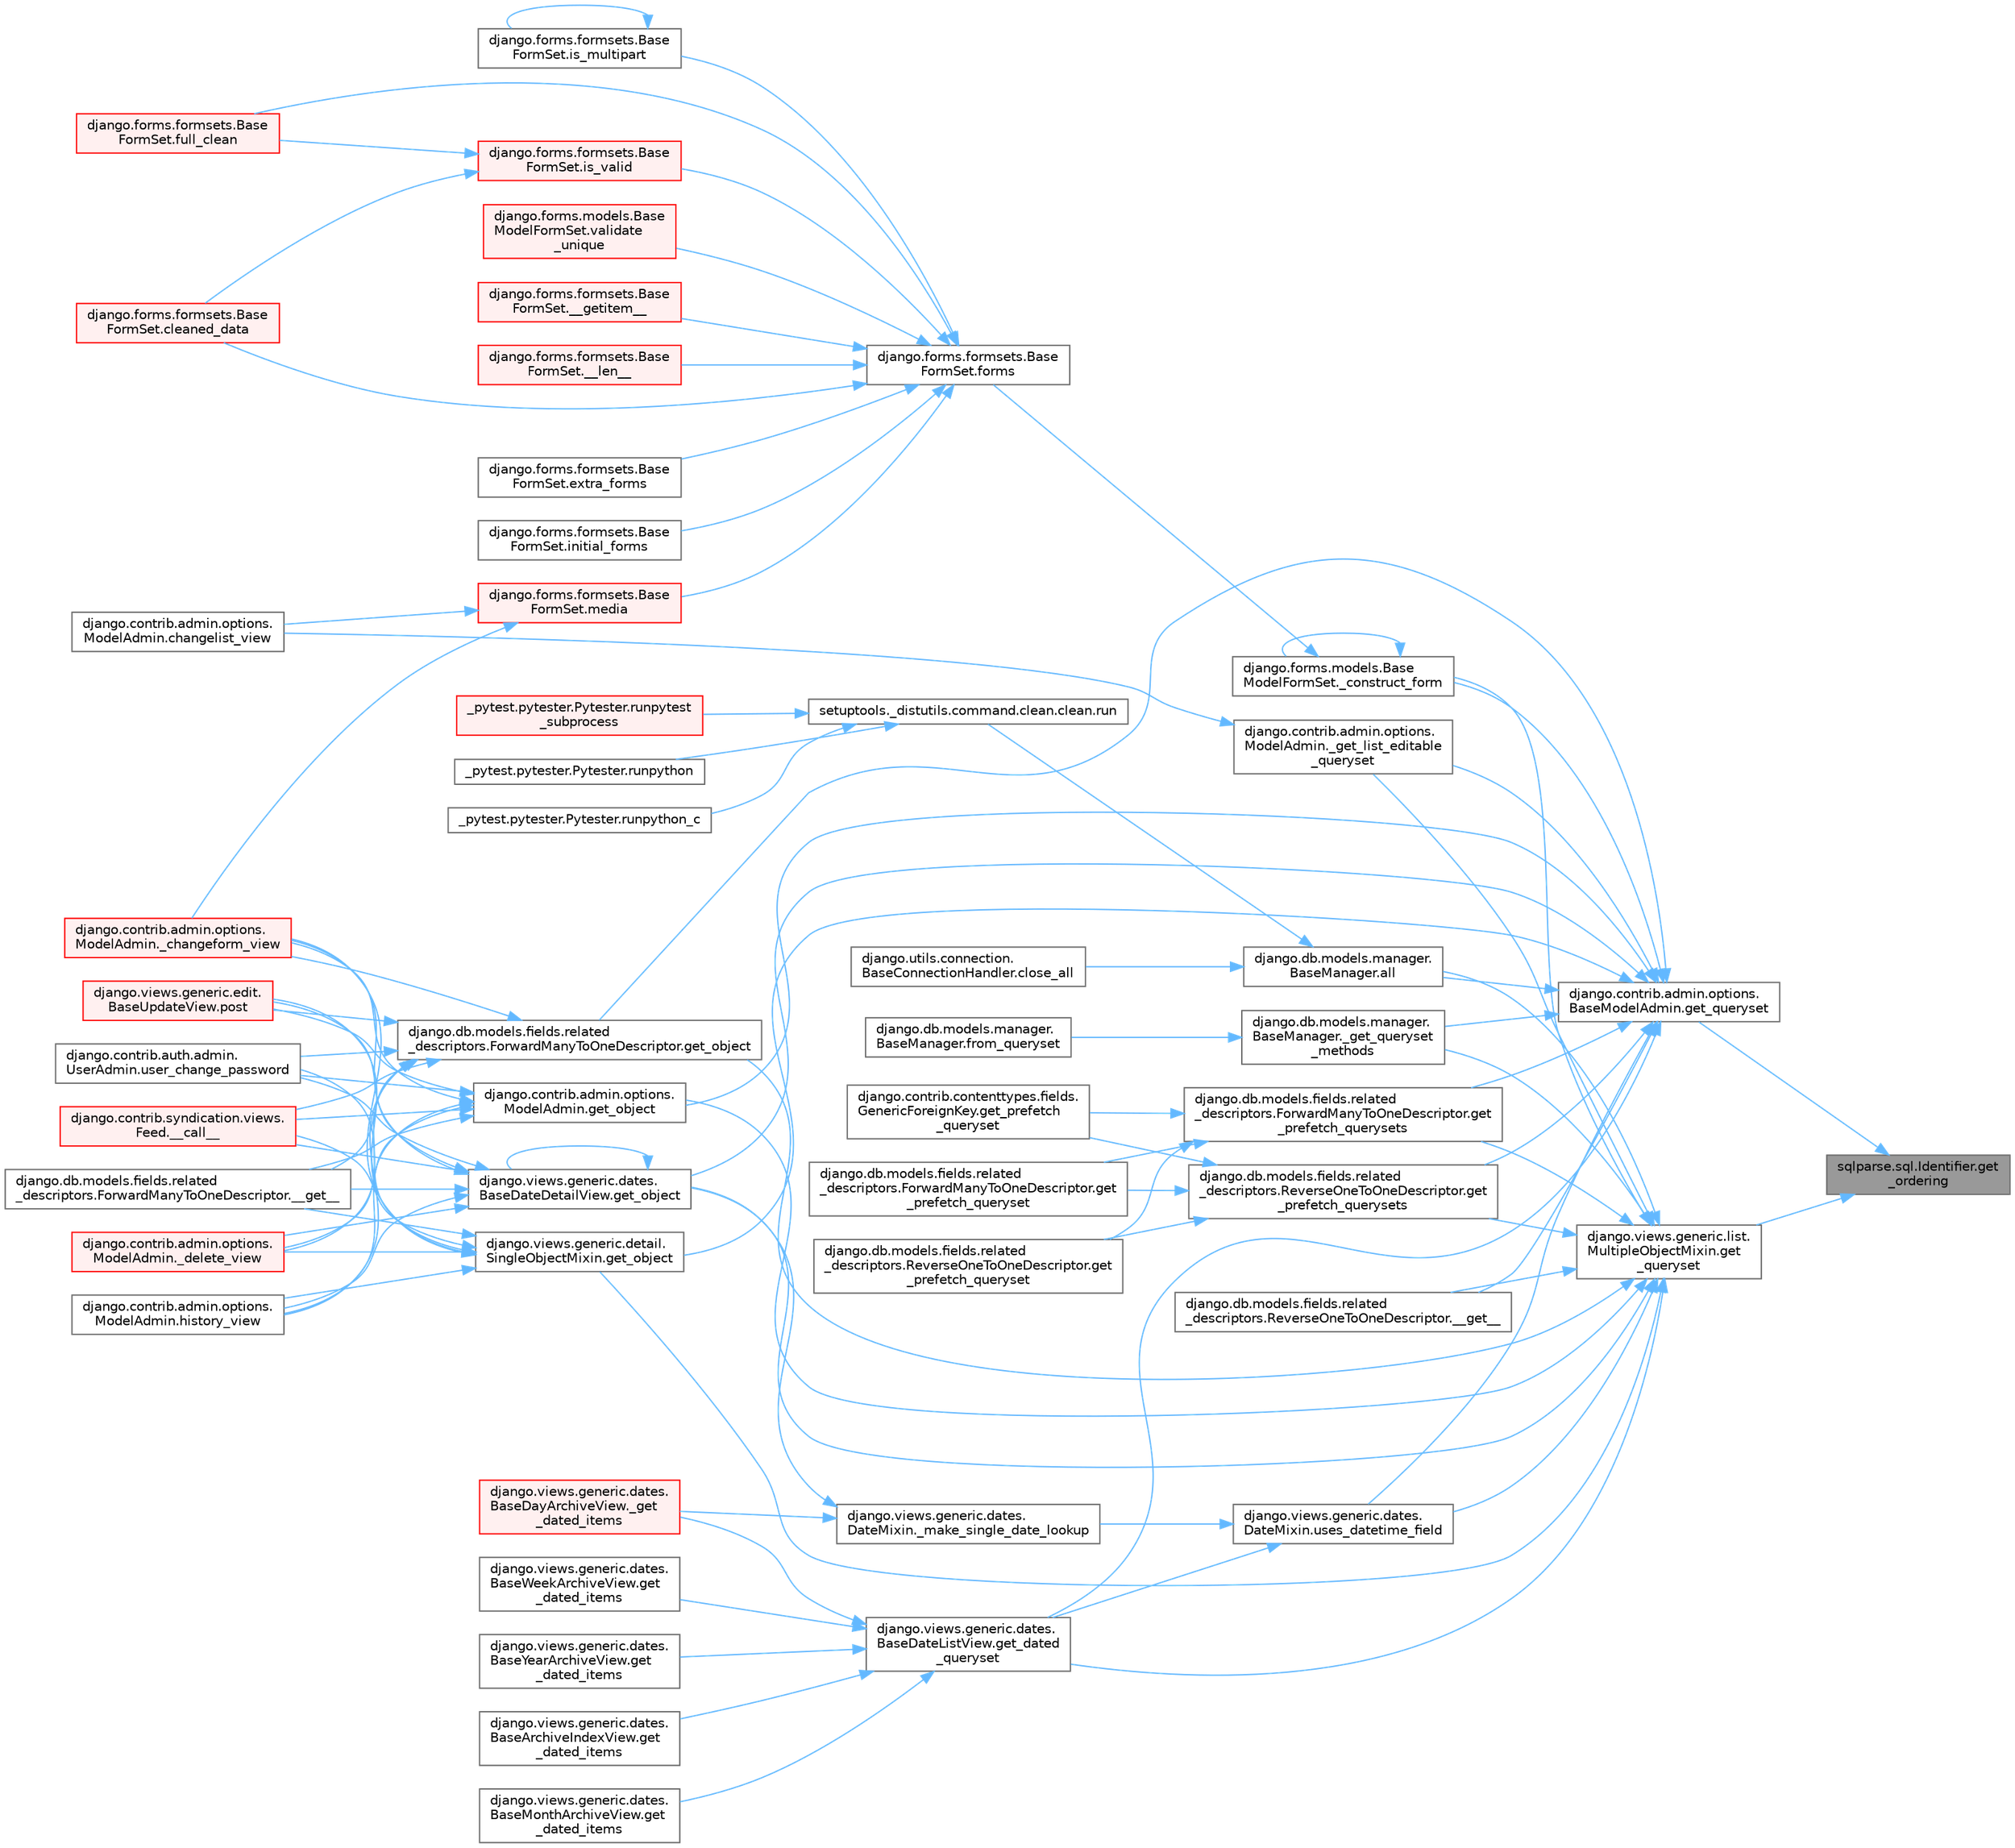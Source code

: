 digraph "sqlparse.sql.Identifier.get_ordering"
{
 // LATEX_PDF_SIZE
  bgcolor="transparent";
  edge [fontname=Helvetica,fontsize=10,labelfontname=Helvetica,labelfontsize=10];
  node [fontname=Helvetica,fontsize=10,shape=box,height=0.2,width=0.4];
  rankdir="RL";
  Node1 [id="Node000001",label="sqlparse.sql.Identifier.get\l_ordering",height=0.2,width=0.4,color="gray40", fillcolor="grey60", style="filled", fontcolor="black",tooltip=" "];
  Node1 -> Node2 [id="edge1_Node000001_Node000002",dir="back",color="steelblue1",style="solid",tooltip=" "];
  Node2 [id="Node000002",label="django.contrib.admin.options.\lBaseModelAdmin.get_queryset",height=0.2,width=0.4,color="grey40", fillcolor="white", style="filled",URL="$classdjango_1_1contrib_1_1admin_1_1options_1_1_base_model_admin.html#a785da85de69766ce5f736de0e4de80c5",tooltip=" "];
  Node2 -> Node3 [id="edge2_Node000002_Node000003",dir="back",color="steelblue1",style="solid",tooltip=" "];
  Node3 [id="Node000003",label="django.db.models.fields.related\l_descriptors.ReverseOneToOneDescriptor.__get__",height=0.2,width=0.4,color="grey40", fillcolor="white", style="filled",URL="$classdjango_1_1db_1_1models_1_1fields_1_1related__descriptors_1_1_reverse_one_to_one_descriptor.html#ad62c522f9bb4b91174a3437b3f978f6b",tooltip=" "];
  Node2 -> Node4 [id="edge3_Node000002_Node000004",dir="back",color="steelblue1",style="solid",tooltip=" "];
  Node4 [id="Node000004",label="django.forms.models.Base\lModelFormSet._construct_form",height=0.2,width=0.4,color="grey40", fillcolor="white", style="filled",URL="$classdjango_1_1forms_1_1models_1_1_base_model_form_set.html#a2318f52c4f2963f7674c8e15e2f3c324",tooltip=" "];
  Node4 -> Node4 [id="edge4_Node000004_Node000004",dir="back",color="steelblue1",style="solid",tooltip=" "];
  Node4 -> Node5 [id="edge5_Node000004_Node000005",dir="back",color="steelblue1",style="solid",tooltip=" "];
  Node5 [id="Node000005",label="django.forms.formsets.Base\lFormSet.forms",height=0.2,width=0.4,color="grey40", fillcolor="white", style="filled",URL="$classdjango_1_1forms_1_1formsets_1_1_base_form_set.html#a398234150267aa3c6dceaa20a7a507f1",tooltip=" "];
  Node5 -> Node6 [id="edge6_Node000005_Node000006",dir="back",color="steelblue1",style="solid",tooltip=" "];
  Node6 [id="Node000006",label="django.forms.formsets.Base\lFormSet.__getitem__",height=0.2,width=0.4,color="red", fillcolor="#FFF0F0", style="filled",URL="$classdjango_1_1forms_1_1formsets_1_1_base_form_set.html#a3ed6460d03a41c30d519e9170d0a17cc",tooltip=" "];
  Node5 -> Node3177 [id="edge7_Node000005_Node003177",dir="back",color="steelblue1",style="solid",tooltip=" "];
  Node3177 [id="Node003177",label="django.forms.formsets.Base\lFormSet.__len__",height=0.2,width=0.4,color="red", fillcolor="#FFF0F0", style="filled",URL="$classdjango_1_1forms_1_1formsets_1_1_base_form_set.html#aa8c1dfbddcb29c04ad7bf814137b3c36",tooltip=" "];
  Node5 -> Node1765 [id="edge8_Node000005_Node001765",dir="back",color="steelblue1",style="solid",tooltip=" "];
  Node1765 [id="Node001765",label="django.forms.formsets.Base\lFormSet.cleaned_data",height=0.2,width=0.4,color="red", fillcolor="#FFF0F0", style="filled",URL="$classdjango_1_1forms_1_1formsets_1_1_base_form_set.html#ae51d85dd3faa160668adba372c4e87f7",tooltip=" "];
  Node5 -> Node1918 [id="edge9_Node000005_Node001918",dir="back",color="steelblue1",style="solid",tooltip=" "];
  Node1918 [id="Node001918",label="django.forms.formsets.Base\lFormSet.extra_forms",height=0.2,width=0.4,color="grey40", fillcolor="white", style="filled",URL="$classdjango_1_1forms_1_1formsets_1_1_base_form_set.html#a80e8dd7968259b3ccdfd86ac190c342a",tooltip=" "];
  Node5 -> Node1785 [id="edge10_Node000005_Node001785",dir="back",color="steelblue1",style="solid",tooltip=" "];
  Node1785 [id="Node001785",label="django.forms.formsets.Base\lFormSet.full_clean",height=0.2,width=0.4,color="red", fillcolor="#FFF0F0", style="filled",URL="$classdjango_1_1forms_1_1formsets_1_1_base_form_set.html#aa475bdb58853c14bfcd93bd7b494e3b1",tooltip=" "];
  Node5 -> Node1919 [id="edge11_Node000005_Node001919",dir="back",color="steelblue1",style="solid",tooltip=" "];
  Node1919 [id="Node001919",label="django.forms.formsets.Base\lFormSet.initial_forms",height=0.2,width=0.4,color="grey40", fillcolor="white", style="filled",URL="$classdjango_1_1forms_1_1formsets_1_1_base_form_set.html#a36a0e4b12f42f368c74d3a704cc58d03",tooltip=" "];
  Node5 -> Node1891 [id="edge12_Node000005_Node001891",dir="back",color="steelblue1",style="solid",tooltip=" "];
  Node1891 [id="Node001891",label="django.forms.formsets.Base\lFormSet.is_multipart",height=0.2,width=0.4,color="grey40", fillcolor="white", style="filled",URL="$classdjango_1_1forms_1_1formsets_1_1_base_form_set.html#a70cb5455998cfb8556810d3215d617c8",tooltip=" "];
  Node1891 -> Node1891 [id="edge13_Node001891_Node001891",dir="back",color="steelblue1",style="solid",tooltip=" "];
  Node5 -> Node1784 [id="edge14_Node000005_Node001784",dir="back",color="steelblue1",style="solid",tooltip=" "];
  Node1784 [id="Node001784",label="django.forms.formsets.Base\lFormSet.is_valid",height=0.2,width=0.4,color="red", fillcolor="#FFF0F0", style="filled",URL="$classdjango_1_1forms_1_1formsets_1_1_base_form_set.html#a713477cfb7c01e723400df62b49c250c",tooltip=" "];
  Node1784 -> Node1765 [id="edge15_Node001784_Node001765",dir="back",color="steelblue1",style="solid",tooltip=" "];
  Node1784 -> Node1785 [id="edge16_Node001784_Node001785",dir="back",color="steelblue1",style="solid",tooltip=" "];
  Node5 -> Node1892 [id="edge17_Node000005_Node001892",dir="back",color="steelblue1",style="solid",tooltip=" "];
  Node1892 [id="Node001892",label="django.forms.formsets.Base\lFormSet.media",height=0.2,width=0.4,color="red", fillcolor="#FFF0F0", style="filled",URL="$classdjango_1_1forms_1_1formsets_1_1_base_form_set.html#a6f8913e4888f6eb8afa928cf91e9c8f9",tooltip=" "];
  Node1892 -> Node1893 [id="edge18_Node001892_Node001893",dir="back",color="steelblue1",style="solid",tooltip=" "];
  Node1893 [id="Node001893",label="django.contrib.admin.options.\lModelAdmin._changeform_view",height=0.2,width=0.4,color="red", fillcolor="#FFF0F0", style="filled",URL="$classdjango_1_1contrib_1_1admin_1_1options_1_1_model_admin.html#a06082f9f8128d66a16cda8098c673dae",tooltip=" "];
  Node1892 -> Node1897 [id="edge19_Node001892_Node001897",dir="back",color="steelblue1",style="solid",tooltip=" "];
  Node1897 [id="Node001897",label="django.contrib.admin.options.\lModelAdmin.changelist_view",height=0.2,width=0.4,color="grey40", fillcolor="white", style="filled",URL="$classdjango_1_1contrib_1_1admin_1_1options_1_1_model_admin.html#af5f3d8010317ded7325e649561a4d909",tooltip=" "];
  Node5 -> Node3178 [id="edge20_Node000005_Node003178",dir="back",color="steelblue1",style="solid",tooltip=" "];
  Node3178 [id="Node003178",label="django.forms.models.Base\lModelFormSet.validate\l_unique",height=0.2,width=0.4,color="red", fillcolor="#FFF0F0", style="filled",URL="$classdjango_1_1forms_1_1models_1_1_base_model_form_set.html#a0d01f97a86fd02a126b2fd51d02fd07d",tooltip=" "];
  Node2 -> Node2736 [id="edge21_Node000002_Node002736",dir="back",color="steelblue1",style="solid",tooltip=" "];
  Node2736 [id="Node002736",label="django.contrib.admin.options.\lModelAdmin._get_list_editable\l_queryset",height=0.2,width=0.4,color="grey40", fillcolor="white", style="filled",URL="$classdjango_1_1contrib_1_1admin_1_1options_1_1_model_admin.html#ae453d8065f838cd81cab58bc5797fd99",tooltip=" "];
  Node2736 -> Node1897 [id="edge22_Node002736_Node001897",dir="back",color="steelblue1",style="solid",tooltip=" "];
  Node2 -> Node2737 [id="edge23_Node000002_Node002737",dir="back",color="steelblue1",style="solid",tooltip=" "];
  Node2737 [id="Node002737",label="django.db.models.manager.\lBaseManager._get_queryset\l_methods",height=0.2,width=0.4,color="grey40", fillcolor="white", style="filled",URL="$classdjango_1_1db_1_1models_1_1manager_1_1_base_manager.html#a7ef7be0dacbeaa96e518c225b954d2c4",tooltip=" "];
  Node2737 -> Node2738 [id="edge24_Node002737_Node002738",dir="back",color="steelblue1",style="solid",tooltip=" "];
  Node2738 [id="Node002738",label="django.db.models.manager.\lBaseManager.from_queryset",height=0.2,width=0.4,color="grey40", fillcolor="white", style="filled",URL="$classdjango_1_1db_1_1models_1_1manager_1_1_base_manager.html#a539a31c3e4714b562c785d374a2dbc9b",tooltip=" "];
  Node2 -> Node2739 [id="edge25_Node000002_Node002739",dir="back",color="steelblue1",style="solid",tooltip=" "];
  Node2739 [id="Node002739",label="django.db.models.manager.\lBaseManager.all",height=0.2,width=0.4,color="grey40", fillcolor="white", style="filled",URL="$classdjango_1_1db_1_1models_1_1manager_1_1_base_manager.html#a348dacddedfc163dc130f6c2620869b0",tooltip=" "];
  Node2739 -> Node2740 [id="edge26_Node002739_Node002740",dir="back",color="steelblue1",style="solid",tooltip=" "];
  Node2740 [id="Node002740",label="django.utils.connection.\lBaseConnectionHandler.close_all",height=0.2,width=0.4,color="grey40", fillcolor="white", style="filled",URL="$classdjango_1_1utils_1_1connection_1_1_base_connection_handler.html#a2dbd9163239e828581c41273647476dc",tooltip=" "];
  Node2739 -> Node2741 [id="edge27_Node002739_Node002741",dir="back",color="steelblue1",style="solid",tooltip=" "];
  Node2741 [id="Node002741",label="setuptools._distutils.command.clean.clean.run",height=0.2,width=0.4,color="grey40", fillcolor="white", style="filled",URL="$classsetuptools_1_1__distutils_1_1command_1_1clean_1_1clean.html#a578cf5beb91399cf9f10329bcd7e0dd5",tooltip=" "];
  Node2741 -> Node88 [id="edge28_Node002741_Node000088",dir="back",color="steelblue1",style="solid",tooltip=" "];
  Node88 [id="Node000088",label="_pytest.pytester.Pytester.runpytest\l_subprocess",height=0.2,width=0.4,color="red", fillcolor="#FFF0F0", style="filled",URL="$class__pytest_1_1pytester_1_1_pytester.html#a59323c6d6a1469a1206f1c0b8fce99c9",tooltip=" "];
  Node2741 -> Node90 [id="edge29_Node002741_Node000090",dir="back",color="steelblue1",style="solid",tooltip=" "];
  Node90 [id="Node000090",label="_pytest.pytester.Pytester.runpython",height=0.2,width=0.4,color="grey40", fillcolor="white", style="filled",URL="$class__pytest_1_1pytester_1_1_pytester.html#a4e0c539507f15fd333cf618faf9687ef",tooltip=" "];
  Node2741 -> Node91 [id="edge30_Node002741_Node000091",dir="back",color="steelblue1",style="solid",tooltip=" "];
  Node91 [id="Node000091",label="_pytest.pytester.Pytester.runpython_c",height=0.2,width=0.4,color="grey40", fillcolor="white", style="filled",URL="$class__pytest_1_1pytester_1_1_pytester.html#aea789acfe206d9c40d9a6bf54a337f2a",tooltip=" "];
  Node2 -> Node2742 [id="edge31_Node000002_Node002742",dir="back",color="steelblue1",style="solid",tooltip=" "];
  Node2742 [id="Node002742",label="django.views.generic.dates.\lBaseDateListView.get_dated\l_queryset",height=0.2,width=0.4,color="grey40", fillcolor="white", style="filled",URL="$classdjango_1_1views_1_1generic_1_1dates_1_1_base_date_list_view.html#ad97300c63f99eef4ed95aa9d8f73520b",tooltip=" "];
  Node2742 -> Node2743 [id="edge32_Node002742_Node002743",dir="back",color="steelblue1",style="solid",tooltip=" "];
  Node2743 [id="Node002743",label="django.views.generic.dates.\lBaseDayArchiveView._get\l_dated_items",height=0.2,width=0.4,color="red", fillcolor="#FFF0F0", style="filled",URL="$classdjango_1_1views_1_1generic_1_1dates_1_1_base_day_archive_view.html#a3ca193a0859b2fbe8f0ae162272652f8",tooltip=" "];
  Node2742 -> Node2746 [id="edge33_Node002742_Node002746",dir="back",color="steelblue1",style="solid",tooltip=" "];
  Node2746 [id="Node002746",label="django.views.generic.dates.\lBaseArchiveIndexView.get\l_dated_items",height=0.2,width=0.4,color="grey40", fillcolor="white", style="filled",URL="$classdjango_1_1views_1_1generic_1_1dates_1_1_base_archive_index_view.html#ab9794c8a807f2b820629179ebfc41e2c",tooltip=" "];
  Node2742 -> Node2747 [id="edge34_Node002742_Node002747",dir="back",color="steelblue1",style="solid",tooltip=" "];
  Node2747 [id="Node002747",label="django.views.generic.dates.\lBaseMonthArchiveView.get\l_dated_items",height=0.2,width=0.4,color="grey40", fillcolor="white", style="filled",URL="$classdjango_1_1views_1_1generic_1_1dates_1_1_base_month_archive_view.html#ae62ad9b839e3904bd2162b5e92b6d02d",tooltip=" "];
  Node2742 -> Node2748 [id="edge35_Node002742_Node002748",dir="back",color="steelblue1",style="solid",tooltip=" "];
  Node2748 [id="Node002748",label="django.views.generic.dates.\lBaseWeekArchiveView.get\l_dated_items",height=0.2,width=0.4,color="grey40", fillcolor="white", style="filled",URL="$classdjango_1_1views_1_1generic_1_1dates_1_1_base_week_archive_view.html#a4217000f6b9b08cbc97f6b079ad98ea5",tooltip=" "];
  Node2742 -> Node2749 [id="edge36_Node002742_Node002749",dir="back",color="steelblue1",style="solid",tooltip=" "];
  Node2749 [id="Node002749",label="django.views.generic.dates.\lBaseYearArchiveView.get\l_dated_items",height=0.2,width=0.4,color="grey40", fillcolor="white", style="filled",URL="$classdjango_1_1views_1_1generic_1_1dates_1_1_base_year_archive_view.html#af1e2e3364ceacb5fd46eef85345ee94a",tooltip=" "];
  Node2 -> Node2750 [id="edge37_Node000002_Node002750",dir="back",color="steelblue1",style="solid",tooltip=" "];
  Node2750 [id="Node002750",label="django.contrib.admin.options.\lModelAdmin.get_object",height=0.2,width=0.4,color="grey40", fillcolor="white", style="filled",URL="$classdjango_1_1contrib_1_1admin_1_1options_1_1_model_admin.html#ac7b9acc5607b931a130f004f73adcc6c",tooltip=" "];
  Node2750 -> Node1910 [id="edge38_Node002750_Node001910",dir="back",color="steelblue1",style="solid",tooltip=" "];
  Node1910 [id="Node001910",label="django.contrib.syndication.views.\lFeed.__call__",height=0.2,width=0.4,color="red", fillcolor="#FFF0F0", style="filled",URL="$classdjango_1_1contrib_1_1syndication_1_1views_1_1_feed.html#ac7a9680a1b709d8eb37ae3c6ce000220",tooltip=" "];
  Node2750 -> Node1318 [id="edge39_Node002750_Node001318",dir="back",color="steelblue1",style="solid",tooltip=" "];
  Node1318 [id="Node001318",label="django.db.models.fields.related\l_descriptors.ForwardManyToOneDescriptor.__get__",height=0.2,width=0.4,color="grey40", fillcolor="white", style="filled",URL="$classdjango_1_1db_1_1models_1_1fields_1_1related__descriptors_1_1_forward_many_to_one_descriptor.html#a52832880c8df770ce001c0b0bb51e64d",tooltip=" "];
  Node2750 -> Node1893 [id="edge40_Node002750_Node001893",dir="back",color="steelblue1",style="solid",tooltip=" "];
  Node2750 -> Node186 [id="edge41_Node002750_Node000186",dir="back",color="steelblue1",style="solid",tooltip=" "];
  Node186 [id="Node000186",label="django.contrib.admin.options.\lModelAdmin._delete_view",height=0.2,width=0.4,color="red", fillcolor="#FFF0F0", style="filled",URL="$classdjango_1_1contrib_1_1admin_1_1options_1_1_model_admin.html#a227a18e24751790170d555523ab15e93",tooltip=" "];
  Node2750 -> Node2700 [id="edge42_Node002750_Node002700",dir="back",color="steelblue1",style="solid",tooltip=" "];
  Node2700 [id="Node002700",label="django.contrib.admin.options.\lModelAdmin.history_view",height=0.2,width=0.4,color="grey40", fillcolor="white", style="filled",URL="$classdjango_1_1contrib_1_1admin_1_1options_1_1_model_admin.html#aaa87a68789f637fa6682c1daf2a4bda8",tooltip=" "];
  Node2750 -> Node2701 [id="edge43_Node002750_Node002701",dir="back",color="steelblue1",style="solid",tooltip=" "];
  Node2701 [id="Node002701",label="django.views.generic.edit.\lBaseUpdateView.post",height=0.2,width=0.4,color="red", fillcolor="#FFF0F0", style="filled",URL="$classdjango_1_1views_1_1generic_1_1edit_1_1_base_update_view.html#abb9e5510c9d5b54425f0874940f45d73",tooltip=" "];
  Node2750 -> Node2702 [id="edge44_Node002750_Node002702",dir="back",color="steelblue1",style="solid",tooltip=" "];
  Node2702 [id="Node002702",label="django.contrib.auth.admin.\lUserAdmin.user_change_password",height=0.2,width=0.4,color="grey40", fillcolor="white", style="filled",URL="$classdjango_1_1contrib_1_1auth_1_1admin_1_1_user_admin.html#a65ccab8e46b966ac28d5b117abf0d5f5",tooltip=" "];
  Node2 -> Node2699 [id="edge45_Node000002_Node002699",dir="back",color="steelblue1",style="solid",tooltip=" "];
  Node2699 [id="Node002699",label="django.db.models.fields.related\l_descriptors.ForwardManyToOneDescriptor.get_object",height=0.2,width=0.4,color="grey40", fillcolor="white", style="filled",URL="$classdjango_1_1db_1_1models_1_1fields_1_1related__descriptors_1_1_forward_many_to_one_descriptor.html#a53e30c8b305a3998dd43c1e6357e4bc4",tooltip=" "];
  Node2699 -> Node1910 [id="edge46_Node002699_Node001910",dir="back",color="steelblue1",style="solid",tooltip=" "];
  Node2699 -> Node1318 [id="edge47_Node002699_Node001318",dir="back",color="steelblue1",style="solid",tooltip=" "];
  Node2699 -> Node1893 [id="edge48_Node002699_Node001893",dir="back",color="steelblue1",style="solid",tooltip=" "];
  Node2699 -> Node186 [id="edge49_Node002699_Node000186",dir="back",color="steelblue1",style="solid",tooltip=" "];
  Node2699 -> Node2700 [id="edge50_Node002699_Node002700",dir="back",color="steelblue1",style="solid",tooltip=" "];
  Node2699 -> Node2701 [id="edge51_Node002699_Node002701",dir="back",color="steelblue1",style="solid",tooltip=" "];
  Node2699 -> Node2702 [id="edge52_Node002699_Node002702",dir="back",color="steelblue1",style="solid",tooltip=" "];
  Node2 -> Node2751 [id="edge53_Node000002_Node002751",dir="back",color="steelblue1",style="solid",tooltip=" "];
  Node2751 [id="Node002751",label="django.views.generic.dates.\lBaseDateDetailView.get_object",height=0.2,width=0.4,color="grey40", fillcolor="white", style="filled",URL="$classdjango_1_1views_1_1generic_1_1dates_1_1_base_date_detail_view.html#a7c08557dbbb8af87ec6f8fab884e6f5e",tooltip=" "];
  Node2751 -> Node1910 [id="edge54_Node002751_Node001910",dir="back",color="steelblue1",style="solid",tooltip=" "];
  Node2751 -> Node1318 [id="edge55_Node002751_Node001318",dir="back",color="steelblue1",style="solid",tooltip=" "];
  Node2751 -> Node1893 [id="edge56_Node002751_Node001893",dir="back",color="steelblue1",style="solid",tooltip=" "];
  Node2751 -> Node186 [id="edge57_Node002751_Node000186",dir="back",color="steelblue1",style="solid",tooltip=" "];
  Node2751 -> Node2751 [id="edge58_Node002751_Node002751",dir="back",color="steelblue1",style="solid",tooltip=" "];
  Node2751 -> Node2700 [id="edge59_Node002751_Node002700",dir="back",color="steelblue1",style="solid",tooltip=" "];
  Node2751 -> Node2701 [id="edge60_Node002751_Node002701",dir="back",color="steelblue1",style="solid",tooltip=" "];
  Node2751 -> Node2702 [id="edge61_Node002751_Node002702",dir="back",color="steelblue1",style="solid",tooltip=" "];
  Node2 -> Node2752 [id="edge62_Node000002_Node002752",dir="back",color="steelblue1",style="solid",tooltip=" "];
  Node2752 [id="Node002752",label="django.views.generic.detail.\lSingleObjectMixin.get_object",height=0.2,width=0.4,color="grey40", fillcolor="white", style="filled",URL="$classdjango_1_1views_1_1generic_1_1detail_1_1_single_object_mixin.html#ab853f97e997d069a858d4bb5e93092ad",tooltip=" "];
  Node2752 -> Node1910 [id="edge63_Node002752_Node001910",dir="back",color="steelblue1",style="solid",tooltip=" "];
  Node2752 -> Node1318 [id="edge64_Node002752_Node001318",dir="back",color="steelblue1",style="solid",tooltip=" "];
  Node2752 -> Node1893 [id="edge65_Node002752_Node001893",dir="back",color="steelblue1",style="solid",tooltip=" "];
  Node2752 -> Node186 [id="edge66_Node002752_Node000186",dir="back",color="steelblue1",style="solid",tooltip=" "];
  Node2752 -> Node2700 [id="edge67_Node002752_Node002700",dir="back",color="steelblue1",style="solid",tooltip=" "];
  Node2752 -> Node2701 [id="edge68_Node002752_Node002701",dir="back",color="steelblue1",style="solid",tooltip=" "];
  Node2752 -> Node2702 [id="edge69_Node002752_Node002702",dir="back",color="steelblue1",style="solid",tooltip=" "];
  Node2 -> Node2734 [id="edge70_Node000002_Node002734",dir="back",color="steelblue1",style="solid",tooltip=" "];
  Node2734 [id="Node002734",label="django.db.models.fields.related\l_descriptors.ForwardManyToOneDescriptor.get\l_prefetch_querysets",height=0.2,width=0.4,color="grey40", fillcolor="white", style="filled",URL="$classdjango_1_1db_1_1models_1_1fields_1_1related__descriptors_1_1_forward_many_to_one_descriptor.html#a9838765ed5b0cd8063af62a3590596b3",tooltip=" "];
  Node2734 -> Node1862 [id="edge71_Node002734_Node001862",dir="back",color="steelblue1",style="solid",tooltip=" "];
  Node1862 [id="Node001862",label="django.contrib.contenttypes.fields.\lGenericForeignKey.get_prefetch\l_queryset",height=0.2,width=0.4,color="grey40", fillcolor="white", style="filled",URL="$classdjango_1_1contrib_1_1contenttypes_1_1fields_1_1_generic_foreign_key.html#aa09b3d5eafa2b68470982bc3cf3659fc",tooltip=" "];
  Node2734 -> Node1863 [id="edge72_Node002734_Node001863",dir="back",color="steelblue1",style="solid",tooltip=" "];
  Node1863 [id="Node001863",label="django.db.models.fields.related\l_descriptors.ForwardManyToOneDescriptor.get\l_prefetch_queryset",height=0.2,width=0.4,color="grey40", fillcolor="white", style="filled",URL="$classdjango_1_1db_1_1models_1_1fields_1_1related__descriptors_1_1_forward_many_to_one_descriptor.html#ab871be551ae57402ab078fb38cd128e4",tooltip=" "];
  Node2734 -> Node1864 [id="edge73_Node002734_Node001864",dir="back",color="steelblue1",style="solid",tooltip=" "];
  Node1864 [id="Node001864",label="django.db.models.fields.related\l_descriptors.ReverseOneToOneDescriptor.get\l_prefetch_queryset",height=0.2,width=0.4,color="grey40", fillcolor="white", style="filled",URL="$classdjango_1_1db_1_1models_1_1fields_1_1related__descriptors_1_1_reverse_one_to_one_descriptor.html#a5fec42b068cab3281971bfb0595b7172",tooltip=" "];
  Node2 -> Node2753 [id="edge74_Node000002_Node002753",dir="back",color="steelblue1",style="solid",tooltip=" "];
  Node2753 [id="Node002753",label="django.db.models.fields.related\l_descriptors.ReverseOneToOneDescriptor.get\l_prefetch_querysets",height=0.2,width=0.4,color="grey40", fillcolor="white", style="filled",URL="$classdjango_1_1db_1_1models_1_1fields_1_1related__descriptors_1_1_reverse_one_to_one_descriptor.html#a32881d523d9f0158510fcd0eaaa5e2a7",tooltip=" "];
  Node2753 -> Node1862 [id="edge75_Node002753_Node001862",dir="back",color="steelblue1",style="solid",tooltip=" "];
  Node2753 -> Node1863 [id="edge76_Node002753_Node001863",dir="back",color="steelblue1",style="solid",tooltip=" "];
  Node2753 -> Node1864 [id="edge77_Node002753_Node001864",dir="back",color="steelblue1",style="solid",tooltip=" "];
  Node2 -> Node2754 [id="edge78_Node000002_Node002754",dir="back",color="steelblue1",style="solid",tooltip=" "];
  Node2754 [id="Node002754",label="django.views.generic.dates.\lDateMixin.uses_datetime_field",height=0.2,width=0.4,color="grey40", fillcolor="white", style="filled",URL="$classdjango_1_1views_1_1generic_1_1dates_1_1_date_mixin.html#a1fb37f57858e32a16ec5b6328ae68adb",tooltip=" "];
  Node2754 -> Node2755 [id="edge79_Node002754_Node002755",dir="back",color="steelblue1",style="solid",tooltip=" "];
  Node2755 [id="Node002755",label="django.views.generic.dates.\lDateMixin._make_single_date_lookup",height=0.2,width=0.4,color="grey40", fillcolor="white", style="filled",URL="$classdjango_1_1views_1_1generic_1_1dates_1_1_date_mixin.html#ac17fc80d601666765dd9751d4b5e065d",tooltip=" "];
  Node2755 -> Node2743 [id="edge80_Node002755_Node002743",dir="back",color="steelblue1",style="solid",tooltip=" "];
  Node2755 -> Node2751 [id="edge81_Node002755_Node002751",dir="back",color="steelblue1",style="solid",tooltip=" "];
  Node2754 -> Node2742 [id="edge82_Node002754_Node002742",dir="back",color="steelblue1",style="solid",tooltip=" "];
  Node1 -> Node3180 [id="edge83_Node000001_Node003180",dir="back",color="steelblue1",style="solid",tooltip=" "];
  Node3180 [id="Node003180",label="django.views.generic.list.\lMultipleObjectMixin.get\l_queryset",height=0.2,width=0.4,color="grey40", fillcolor="white", style="filled",URL="$classdjango_1_1views_1_1generic_1_1list_1_1_multiple_object_mixin.html#a7ceb7f310a7a0d7fedfb90f1f2b5c226",tooltip=" "];
  Node3180 -> Node3 [id="edge84_Node003180_Node000003",dir="back",color="steelblue1",style="solid",tooltip=" "];
  Node3180 -> Node4 [id="edge85_Node003180_Node000004",dir="back",color="steelblue1",style="solid",tooltip=" "];
  Node3180 -> Node2736 [id="edge86_Node003180_Node002736",dir="back",color="steelblue1",style="solid",tooltip=" "];
  Node3180 -> Node2737 [id="edge87_Node003180_Node002737",dir="back",color="steelblue1",style="solid",tooltip=" "];
  Node3180 -> Node2739 [id="edge88_Node003180_Node002739",dir="back",color="steelblue1",style="solid",tooltip=" "];
  Node3180 -> Node2742 [id="edge89_Node003180_Node002742",dir="back",color="steelblue1",style="solid",tooltip=" "];
  Node3180 -> Node2750 [id="edge90_Node003180_Node002750",dir="back",color="steelblue1",style="solid",tooltip=" "];
  Node3180 -> Node2699 [id="edge91_Node003180_Node002699",dir="back",color="steelblue1",style="solid",tooltip=" "];
  Node3180 -> Node2751 [id="edge92_Node003180_Node002751",dir="back",color="steelblue1",style="solid",tooltip=" "];
  Node3180 -> Node2752 [id="edge93_Node003180_Node002752",dir="back",color="steelblue1",style="solid",tooltip=" "];
  Node3180 -> Node2734 [id="edge94_Node003180_Node002734",dir="back",color="steelblue1",style="solid",tooltip=" "];
  Node3180 -> Node2753 [id="edge95_Node003180_Node002753",dir="back",color="steelblue1",style="solid",tooltip=" "];
  Node3180 -> Node2754 [id="edge96_Node003180_Node002754",dir="back",color="steelblue1",style="solid",tooltip=" "];
}
